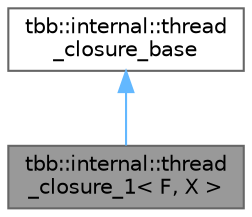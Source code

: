 digraph "tbb::internal::thread_closure_1&lt; F, X &gt;"
{
 // LATEX_PDF_SIZE
  bgcolor="transparent";
  edge [fontname=Helvetica,fontsize=10,labelfontname=Helvetica,labelfontsize=10];
  node [fontname=Helvetica,fontsize=10,shape=box,height=0.2,width=0.4];
  Node1 [id="Node000001",label="tbb::internal::thread\l_closure_1\< F, X \>",height=0.2,width=0.4,color="gray40", fillcolor="grey60", style="filled", fontcolor="black",tooltip="Structure used to pass user function with 1 argument to thread."];
  Node2 -> Node1 [id="edge1_Node000001_Node000002",dir="back",color="steelblue1",style="solid",tooltip=" "];
  Node2 [id="Node000002",label="tbb::internal::thread\l_closure_base",height=0.2,width=0.4,color="gray40", fillcolor="white", style="filled",URL="$structtbb_1_1internal_1_1thread__closure__base.html",tooltip=" "];
}
